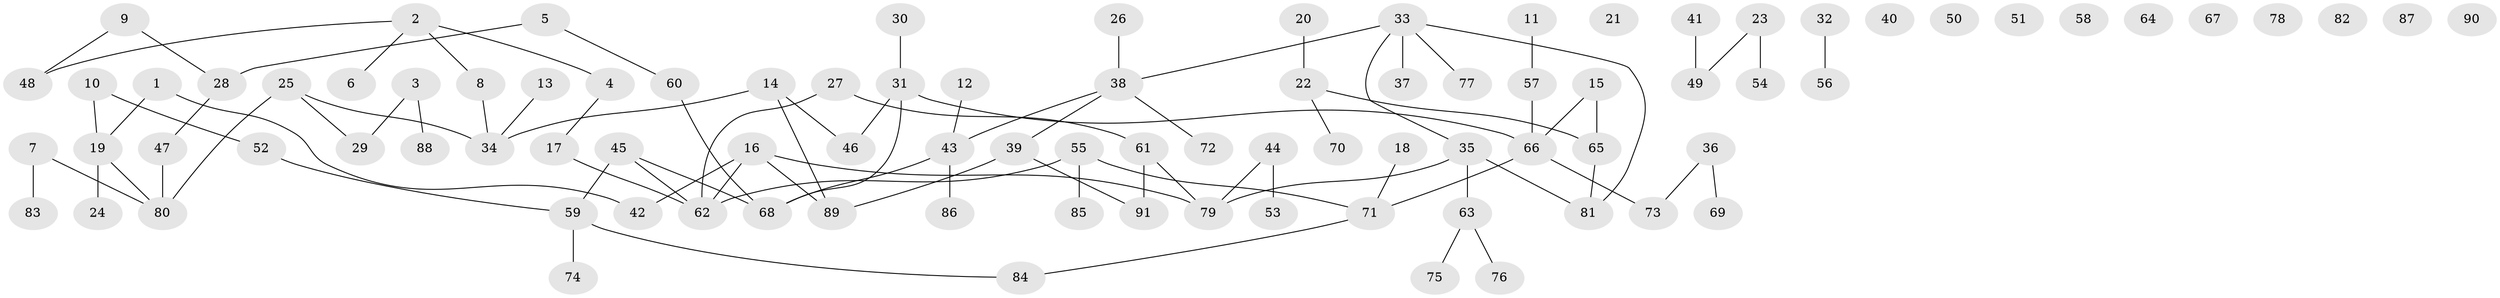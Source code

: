 // Generated by graph-tools (version 1.1) at 2025/33/03/09/25 02:33:40]
// undirected, 91 vertices, 91 edges
graph export_dot {
graph [start="1"]
  node [color=gray90,style=filled];
  1;
  2;
  3;
  4;
  5;
  6;
  7;
  8;
  9;
  10;
  11;
  12;
  13;
  14;
  15;
  16;
  17;
  18;
  19;
  20;
  21;
  22;
  23;
  24;
  25;
  26;
  27;
  28;
  29;
  30;
  31;
  32;
  33;
  34;
  35;
  36;
  37;
  38;
  39;
  40;
  41;
  42;
  43;
  44;
  45;
  46;
  47;
  48;
  49;
  50;
  51;
  52;
  53;
  54;
  55;
  56;
  57;
  58;
  59;
  60;
  61;
  62;
  63;
  64;
  65;
  66;
  67;
  68;
  69;
  70;
  71;
  72;
  73;
  74;
  75;
  76;
  77;
  78;
  79;
  80;
  81;
  82;
  83;
  84;
  85;
  86;
  87;
  88;
  89;
  90;
  91;
  1 -- 19;
  1 -- 42;
  2 -- 4;
  2 -- 6;
  2 -- 8;
  2 -- 48;
  3 -- 29;
  3 -- 88;
  4 -- 17;
  5 -- 28;
  5 -- 60;
  7 -- 80;
  7 -- 83;
  8 -- 34;
  9 -- 28;
  9 -- 48;
  10 -- 19;
  10 -- 52;
  11 -- 57;
  12 -- 43;
  13 -- 34;
  14 -- 34;
  14 -- 46;
  14 -- 89;
  15 -- 65;
  15 -- 66;
  16 -- 42;
  16 -- 62;
  16 -- 79;
  16 -- 89;
  17 -- 62;
  18 -- 71;
  19 -- 24;
  19 -- 80;
  20 -- 22;
  22 -- 65;
  22 -- 70;
  23 -- 49;
  23 -- 54;
  25 -- 29;
  25 -- 34;
  25 -- 80;
  26 -- 38;
  27 -- 61;
  27 -- 62;
  28 -- 47;
  30 -- 31;
  31 -- 46;
  31 -- 66;
  31 -- 68;
  32 -- 56;
  33 -- 35;
  33 -- 37;
  33 -- 38;
  33 -- 77;
  33 -- 81;
  35 -- 63;
  35 -- 79;
  35 -- 81;
  36 -- 69;
  36 -- 73;
  38 -- 39;
  38 -- 43;
  38 -- 72;
  39 -- 89;
  39 -- 91;
  41 -- 49;
  43 -- 68;
  43 -- 86;
  44 -- 53;
  44 -- 79;
  45 -- 59;
  45 -- 62;
  45 -- 68;
  47 -- 80;
  52 -- 59;
  55 -- 62;
  55 -- 71;
  55 -- 85;
  57 -- 66;
  59 -- 74;
  59 -- 84;
  60 -- 68;
  61 -- 79;
  61 -- 91;
  63 -- 75;
  63 -- 76;
  65 -- 81;
  66 -- 71;
  66 -- 73;
  71 -- 84;
}
